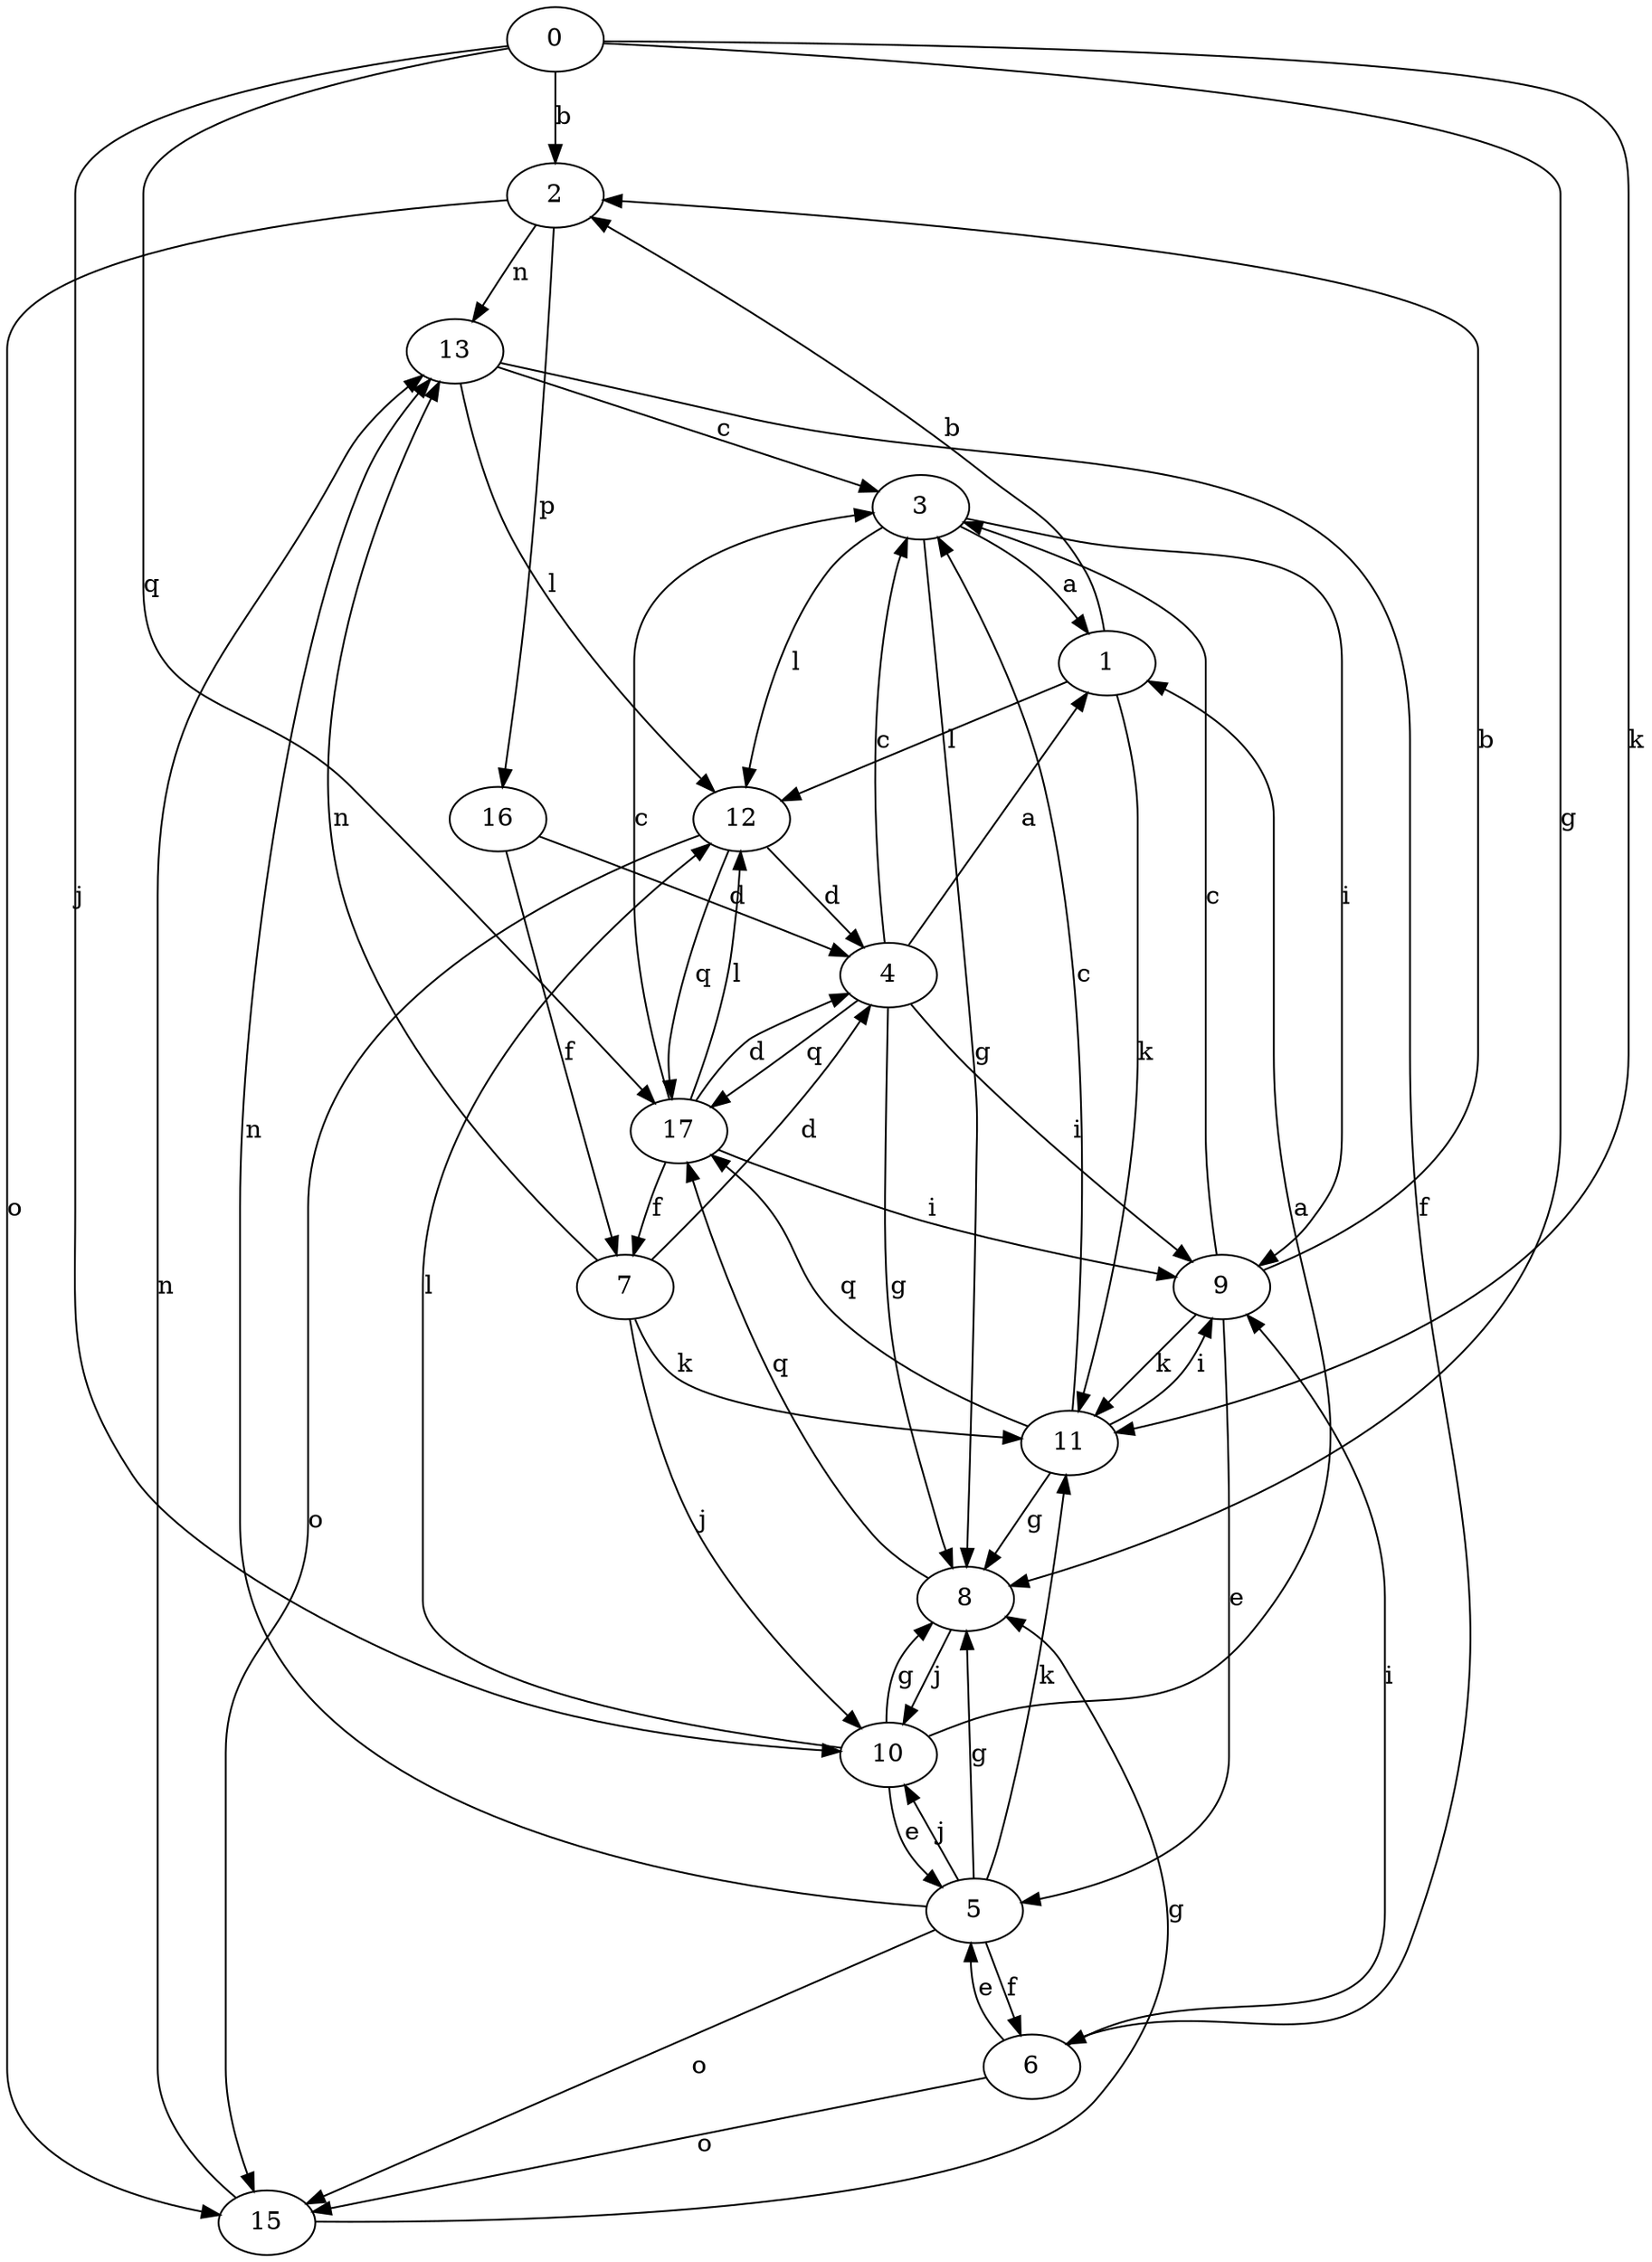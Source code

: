 strict digraph  {
0;
1;
2;
3;
4;
5;
6;
7;
8;
9;
10;
11;
12;
13;
15;
16;
17;
0 -> 2  [label=b];
0 -> 8  [label=g];
0 -> 10  [label=j];
0 -> 11  [label=k];
0 -> 17  [label=q];
1 -> 2  [label=b];
1 -> 11  [label=k];
1 -> 12  [label=l];
2 -> 13  [label=n];
2 -> 15  [label=o];
2 -> 16  [label=p];
3 -> 1  [label=a];
3 -> 8  [label=g];
3 -> 9  [label=i];
3 -> 12  [label=l];
4 -> 1  [label=a];
4 -> 3  [label=c];
4 -> 8  [label=g];
4 -> 9  [label=i];
4 -> 17  [label=q];
5 -> 6  [label=f];
5 -> 8  [label=g];
5 -> 10  [label=j];
5 -> 11  [label=k];
5 -> 13  [label=n];
5 -> 15  [label=o];
6 -> 5  [label=e];
6 -> 9  [label=i];
6 -> 15  [label=o];
7 -> 4  [label=d];
7 -> 10  [label=j];
7 -> 11  [label=k];
7 -> 13  [label=n];
8 -> 10  [label=j];
8 -> 17  [label=q];
9 -> 2  [label=b];
9 -> 3  [label=c];
9 -> 5  [label=e];
9 -> 11  [label=k];
10 -> 1  [label=a];
10 -> 5  [label=e];
10 -> 8  [label=g];
10 -> 12  [label=l];
11 -> 3  [label=c];
11 -> 8  [label=g];
11 -> 9  [label=i];
11 -> 17  [label=q];
12 -> 4  [label=d];
12 -> 15  [label=o];
12 -> 17  [label=q];
13 -> 3  [label=c];
13 -> 6  [label=f];
13 -> 12  [label=l];
15 -> 8  [label=g];
15 -> 13  [label=n];
16 -> 4  [label=d];
16 -> 7  [label=f];
17 -> 3  [label=c];
17 -> 4  [label=d];
17 -> 7  [label=f];
17 -> 9  [label=i];
17 -> 12  [label=l];
}
